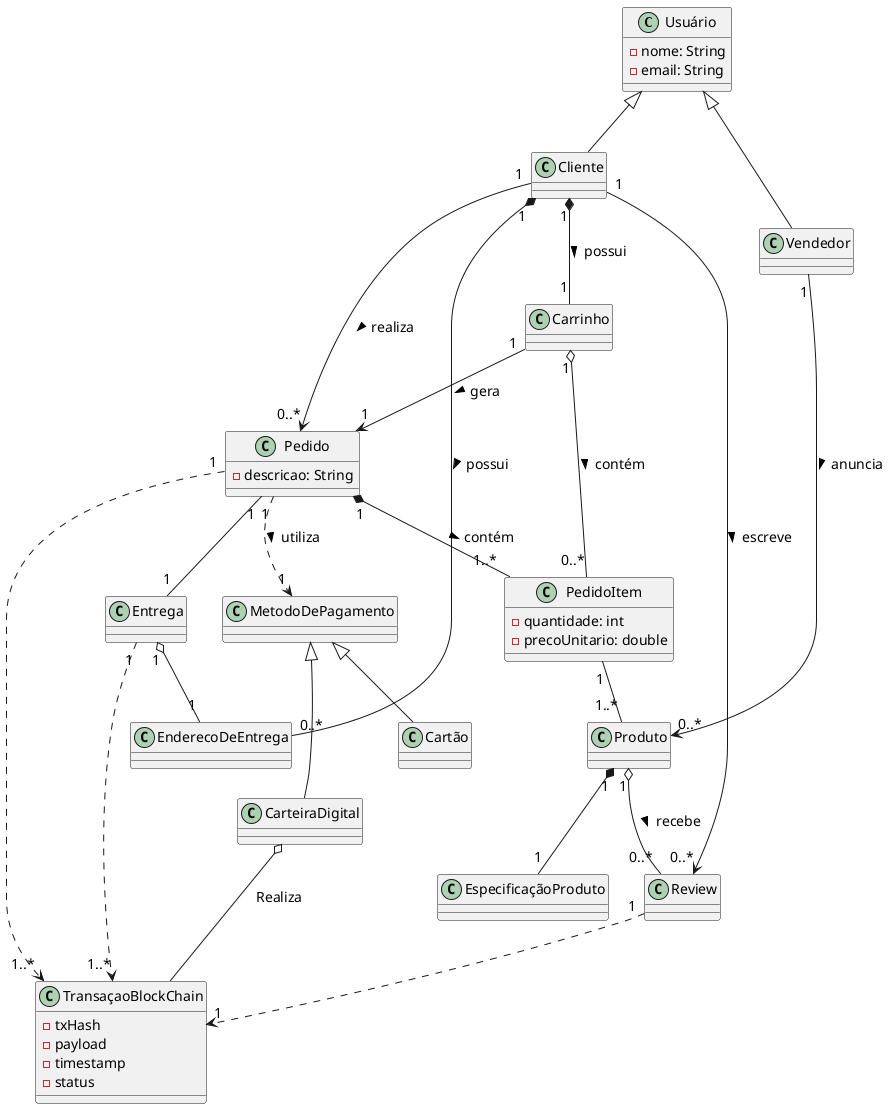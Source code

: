 @startuml ChainBuy
top to bottom direction

skinparam defaultFontName "Arial"
skinparam defaultFontSize 14
' Classes base
class Usuário {
    -nome: String
    -email: String
}

class Produto {
    
}

class EspecificaçãoProduto

class Cliente {
    
}

class EnderecoDeEntrega

class Vendedor {
    
}

class Pedido {
    -descricao: String

}

class PedidoItem{
    -quantidade: int
    -precoUnitario: double
}

class MetodoDePagamento{

}

class Carrinho

class CarteiraDigital

class Cartão

class Entrega

class Review

class TransaçaoBlockChain{
    -txHash
    -payload
    -timestamp
    -status
}

MetodoDePagamento <|-- Cartão
MetodoDePagamento <|-- CarteiraDigital
Usuário <|-- Cliente
Usuário <|-- Vendedor

Vendedor "1" --> "0..*" Produto : anuncia >
Cliente "1" --> "0..*" Pedido : realiza >
PedidoItem "1" -- "1..*" Produto
Carrinho "1" --> "1" Pedido : gera >
Cliente "1" --> "0..*" Review : escreve >
Pedido "1" -- "1" Entrega

Produto "1" o-- "0..*" Review : recebe >
Carrinho "1" o-- "0..*" PedidoItem : contém >
CarteiraDigital o-- TransaçaoBlockChain : Realiza
Entrega "1" o-- "1" EnderecoDeEntrega

Entrega "1" ..> "1..*" TransaçaoBlockChain
Pedido "1" ..> "1" MetodoDePagamento : utiliza >
Pedido "1" ..> "1..*" TransaçaoBlockChain
Review "1" ..> "1" TransaçaoBlockChain

Cliente "1" *-- "0..*" EnderecoDeEntrega : possui >
Cliente "1" *-- "1" Carrinho : possui >
Produto "1" *-- "1" EspecificaçãoProduto
Pedido "1" *-- "1..*" PedidoItem: contém >
@enduml
